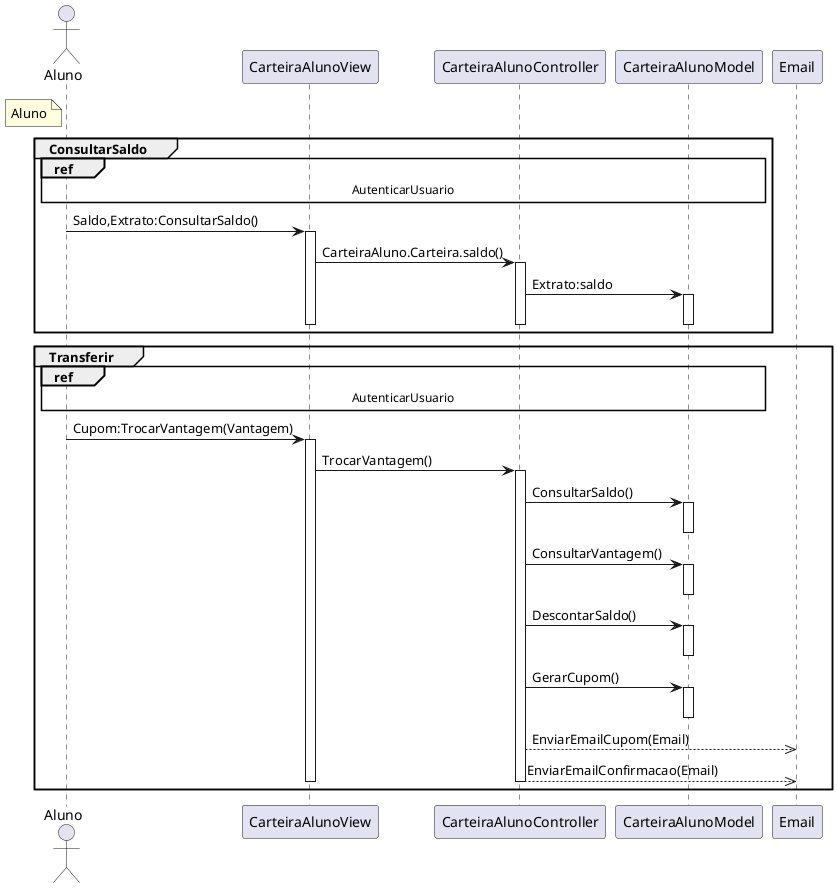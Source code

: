@startuml Aluno


actor "Aluno" as Aluno
note left of Aluno #LightYellow
    Aluno
end note

participant "CarteiraAlunoView" as CarteiraAlunoView
participant "CarteiraAlunoController" as CarteiraAlunoController
participant "CarteiraAlunoModel" as CarteiraAlunoModel

group ConsultarSaldo
    ref over Aluno,CarteiraAlunoView, CarteiraAlunoController, CarteiraAlunoModel : AutenticarUsuario
    Aluno -> CarteiraAlunoView : Saldo,Extrato:ConsultarSaldo()
    activate CarteiraAlunoView
    CarteiraAlunoView -> CarteiraAlunoController : CarteiraAluno.Carteira.saldo()
    activate CarteiraAlunoController
    CarteiraAlunoController -> CarteiraAlunoModel : Extrato:saldo
    activate CarteiraAlunoModel
    deactivate CarteiraAlunoModel
    deactivate CarteiraAlunoController
    deactivate CarteiraAlunoView
end

group Transferir
    ref over Aluno,CarteiraAlunoView, CarteiraAlunoController, CarteiraAlunoModel : AutenticarUsuario
    Aluno -> CarteiraAlunoView :  Cupom:TrocarVantagem(Vantagem)
    activate CarteiraAlunoView
    CarteiraAlunoView -> CarteiraAlunoController : TrocarVantagem()
    activate CarteiraAlunoController
    CarteiraAlunoController -> CarteiraAlunoModel : ConsultarSaldo()
    activate CarteiraAlunoModel
    deactivate CarteiraAlunoModel
    CarteiraAlunoController -> CarteiraAlunoModel : ConsultarVantagem()
    activate CarteiraAlunoModel
    deactivate  CarteiraAlunoModel
    CarteiraAlunoController -> CarteiraAlunoModel : DescontarSaldo()
    activate CarteiraAlunoModel
    deactivate CarteiraAlunoModel
    CarteiraAlunoController -> CarteiraAlunoModel : GerarCupom()
    activate CarteiraAlunoModel
    deactivate CarteiraAlunoModel
    CarteiraAlunoController -->> Email : EnviarEmailCupom(Email)
    CarteiraAlunoController -->> Email : EnviarEmailConfirmacao(Email)
    deactivate CarteiraAlunoController
    deactivate CarteiraAlunoView
end





' --> Sincrono
' -->> Assincrono
' <-- Retorno Sincrono
' <<-- Retorno Assíncrono

@enduml